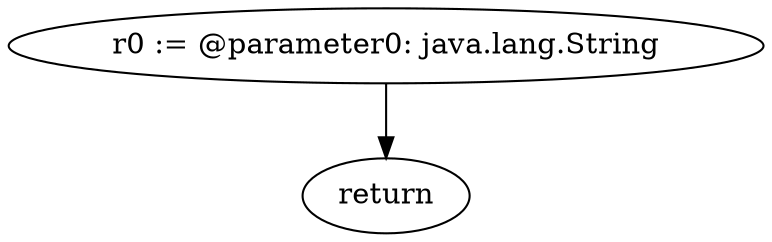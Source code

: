 digraph "unitGraph" {
    "r0 := @parameter0: java.lang.String"
    "return"
    "r0 := @parameter0: java.lang.String"->"return";
}
